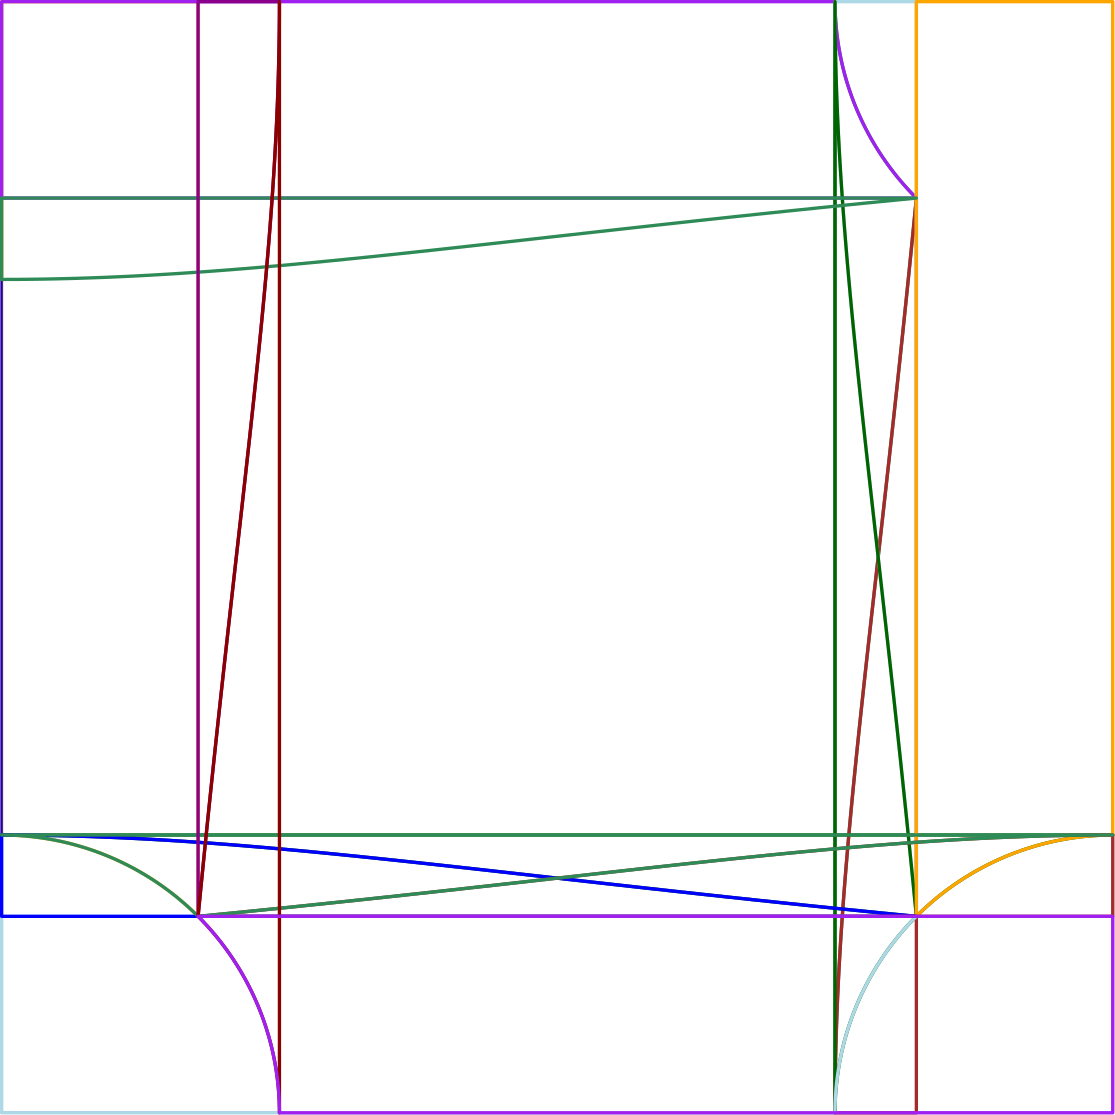 <?xml version="1.0"?>
<!DOCTYPE ipe SYSTEM "ipe.dtd">
<ipe version="70212" creator="Ipe 7.2.13">
<info created="D:20220410114817" modified="D:20220410121000"/>
<ipestyle name="basic">
<symbol name="arrow/arc(spx)">
<path stroke="sym-stroke" fill="sym-stroke" pen="sym-pen">
0 0 m
-1 0.333 l
-1 -0.333 l
h
</path>
</symbol>
<symbol name="arrow/farc(spx)">
<path stroke="sym-stroke" fill="white" pen="sym-pen">
0 0 m
-1 0.333 l
-1 -0.333 l
h
</path>
</symbol>
<symbol name="arrow/ptarc(spx)">
<path stroke="sym-stroke" fill="sym-stroke" pen="sym-pen">
0 0 m
-1 0.333 l
-0.8 0 l
-1 -0.333 l
h
</path>
</symbol>
<symbol name="arrow/fptarc(spx)">
<path stroke="sym-stroke" fill="white" pen="sym-pen">
0 0 m
-1 0.333 l
-0.8 0 l
-1 -0.333 l
h
</path>
</symbol>
<symbol name="mark/circle(sx)" transformations="translations">
<path fill="sym-stroke">
0.6 0 0 0.6 0 0 e
0.4 0 0 0.4 0 0 e
</path>
</symbol>
<symbol name="mark/disk(sx)" transformations="translations">
<path fill="sym-stroke">
0.6 0 0 0.6 0 0 e
</path>
</symbol>
<symbol name="mark/fdisk(sfx)" transformations="translations">
<group>
<path fill="sym-fill">
0.5 0 0 0.5 0 0 e
</path>
<path fill="sym-stroke" fillrule="eofill">
0.6 0 0 0.6 0 0 e
0.4 0 0 0.4 0 0 e
</path>
</group>
</symbol>
<symbol name="mark/box(sx)" transformations="translations">
<path fill="sym-stroke" fillrule="eofill">
-0.6 -0.6 m
0.6 -0.6 l
0.6 0.6 l
-0.6 0.6 l
h
-0.4 -0.4 m
0.4 -0.4 l
0.4 0.4 l
-0.4 0.4 l
h
</path>
</symbol>
<symbol name="mark/square(sx)" transformations="translations">
<path fill="sym-stroke">
-0.6 -0.6 m
0.6 -0.6 l
0.6 0.6 l
-0.6 0.6 l
h
</path>
</symbol>
<symbol name="mark/fsquare(sfx)" transformations="translations">
<group>
<path fill="sym-fill">
-0.5 -0.5 m
0.5 -0.5 l
0.5 0.5 l
-0.5 0.5 l
h
</path>
<path fill="sym-stroke" fillrule="eofill">
-0.6 -0.6 m
0.6 -0.6 l
0.6 0.6 l
-0.6 0.6 l
h
-0.4 -0.4 m
0.4 -0.4 l
0.4 0.4 l
-0.4 0.4 l
h
</path>
</group>
</symbol>
<symbol name="mark/cross(sx)" transformations="translations">
<group>
<path fill="sym-stroke">
-0.43 -0.57 m
0.57 0.43 l
0.43 0.57 l
-0.57 -0.43 l
h
</path>
<path fill="sym-stroke">
-0.43 0.57 m
0.57 -0.43 l
0.43 -0.57 l
-0.57 0.43 l
h
</path>
</group>
</symbol>
<symbol name="arrow/fnormal(spx)">
<path stroke="sym-stroke" fill="white" pen="sym-pen">
0 0 m
-1 0.333 l
-1 -0.333 l
h
</path>
</symbol>
<symbol name="arrow/pointed(spx)">
<path stroke="sym-stroke" fill="sym-stroke" pen="sym-pen">
0 0 m
-1 0.333 l
-0.8 0 l
-1 -0.333 l
h
</path>
</symbol>
<symbol name="arrow/fpointed(spx)">
<path stroke="sym-stroke" fill="white" pen="sym-pen">
0 0 m
-1 0.333 l
-0.8 0 l
-1 -0.333 l
h
</path>
</symbol>
<symbol name="arrow/linear(spx)">
<path stroke="sym-stroke" pen="sym-pen">
-1 0.333 m
0 0 l
-1 -0.333 l
</path>
</symbol>
<symbol name="arrow/fdouble(spx)">
<path stroke="sym-stroke" fill="white" pen="sym-pen">
0 0 m
-1 0.333 l
-1 -0.333 l
h
-1 0 m
-2 0.333 l
-2 -0.333 l
h
</path>
</symbol>
<symbol name="arrow/double(spx)">
<path stroke="sym-stroke" fill="sym-stroke" pen="sym-pen">
0 0 m
-1 0.333 l
-1 -0.333 l
h
-1 0 m
-2 0.333 l
-2 -0.333 l
h
</path>
</symbol>
<pen name="heavier" value="0.8"/>
<pen name="fat" value="1.2"/>
<pen name="ultrafat" value="2"/>
<symbolsize name="large" value="5"/>
<symbolsize name="small" value="2"/>
<symbolsize name="tiny" value="1.1"/>
<arrowsize name="large" value="10"/>
<arrowsize name="small" value="5"/>
<arrowsize name="tiny" value="3"/>
<color name="red" value="1 0 0"/>
<color name="green" value="0 1 0"/>
<color name="blue" value="0 0 1"/>
<color name="yellow" value="1 1 0"/>
<color name="orange" value="1 0.647 0"/>
<color name="gold" value="1 0.843 0"/>
<color name="purple" value="0.627 0.125 0.941"/>
<color name="gray" value="0.745"/>
<color name="brown" value="0.647 0.165 0.165"/>
<color name="navy" value="0 0 0.502"/>
<color name="pink" value="1 0.753 0.796"/>
<color name="seagreen" value="0.18 0.545 0.341"/>
<color name="turquoise" value="0.251 0.878 0.816"/>
<color name="violet" value="0.933 0.51 0.933"/>
<color name="darkblue" value="0 0 0.545"/>
<color name="darkcyan" value="0 0.545 0.545"/>
<color name="darkgray" value="0.663"/>
<color name="darkgreen" value="0 0.392 0"/>
<color name="darkmagenta" value="0.545 0 0.545"/>
<color name="darkorange" value="1 0.549 0"/>
<color name="darkred" value="0.545 0 0"/>
<color name="lightblue" value="0.678 0.847 0.902"/>
<color name="lightcyan" value="0.878 1 1"/>
<color name="lightgray" value="0.827"/>
<color name="lightgreen" value="0.565 0.933 0.565"/>
<color name="lightyellow" value="1 1 0.878"/>
<dashstyle name="dashed" value="[4] 0"/>
<dashstyle name="dotted" value="[1 3] 0"/>
<dashstyle name="dash dotted" value="[4 2 1 2] 0"/>
<dashstyle name="dash dot dotted" value="[4 2 1 2 1 2] 0"/>
<textsize name="large" value="\large"/>
<textsize name="Large" value="\Large"/>
<textsize name="LARGE" value="\LARGE"/>
<textsize name="huge" value="\huge"/>
<textsize name="Huge" value="\Huge"/>
<textsize name="small" value="\small"/>
<textsize name="footnote" value="\footnotesize"/>
<textsize name="tiny" value="\tiny"/>
<textstyle name="center" begin="\begin{center}" end="\end{center}"/>
<textstyle name="itemize" begin="\begin{itemize}" end="\end{itemize}"/>
<textstyle name="item" begin="\begin{itemize}\item{}" end="\end{itemize}"/>
<gridsize name="4 pts" value="4"/>
<gridsize name="8 pts (~3 mm)" value="8"/>
<gridsize name="16 pts (~6 mm)" value="16"/>
<gridsize name="32 pts (~12 mm)" value="32"/>
<gridsize name="10 pts (~3.5 mm)" value="10"/>
<gridsize name="20 pts (~7 mm)" value="20"/>
<gridsize name="14 pts (~5 mm)" value="14"/>
<gridsize name="28 pts (~10 mm)" value="28"/>
<gridsize name="56 pts (~20 mm)" value="56"/>
<anglesize name="90 deg" value="90"/>
<anglesize name="60 deg" value="60"/>
<anglesize name="45 deg" value="45"/>
<anglesize name="30 deg" value="30"/>
<anglesize name="22.5 deg" value="22.5"/>
<opacity name="10%" value="0.1"/>
<opacity name="30%" value="0.3"/>
<opacity name="50%" value="0.5"/>
<opacity name="75%" value="0.75"/>
<tiling name="falling" angle="-60" step="4" width="1"/>
<tiling name="rising" angle="30" step="4" width="1"/>
</ipestyle>
<page>
<layer name="alpha"/>
<view layers="alpha" active="alpha"/>
<path layer="alpha" stroke="orange" pen="fat">
-200 200 m
-200 -100 l
-198.255 -100.015 l
-196.51 -100.061 l
-194.766 -100.137 l
-193.024 -100.244 l
-191.284 -100.381 l
-189.547 -100.548 l
-187.813 -100.745 l
-186.083 -100.973 l
-184.357 -101.231 l
-182.635 -101.519 l
-180.919 -101.837 l
-179.209 -102.185 l
-177.505 -102.563 l
-175.808 -102.97 l
-174.118 -103.407 l
-172.436 -103.874 l
-170.763 -104.37 l
-169.098 -104.894 l
-167.443 -105.448 l
-165.798 -106.031 l
-164.163 -106.642 l
-162.539 -107.282 l
-160.927 -107.95 l
-159.326 -108.645 l
-157.738 -109.369 l
-156.163 -110.121 l
-154.601 -110.899 l
-153.053 -111.705 l
-151.519 -112.538 l
-150 -113.397 l
-148.496 -114.283 l
-147.008 -115.195 l
-145.536 -116.133 l
-144.081 -117.096 l
-142.642 -118.085 l
-141.221 -119.098 l
-139.818 -120.136 l
-138.434 -121.199 l
-137.068 -122.285 l
-135.721 -123.396 l
-134.394 -124.529 l
-133.087 -125.686 l
-131.8 -126.865 l
-130.534 -128.066 l
-129.289 -129.289 l
-129.289 200 l
h
</path>
<path stroke="blue" pen="heavier">
-200 -200 m
200 -200 l
200 200 l
-200 200 l
h
</path>
<path stroke="seagreen" pen="fat">
100 200 m
100 -200 l
100.015 -194.763 l
100.061 -189.522 l
100.137 -184.27 l
100.244 -179.005 l
100.381 -173.72 l
100.548 -168.411 l
100.745 -163.073 l
100.973 -157.701 l
101.231 -152.29 l
101.519 -146.834 l
101.837 -141.329 l
102.185 -135.769 l
102.563 -130.148 l
102.97 -124.461 l
103.407 -118.702 l
103.874 -112.866 l
104.37 -106.945 l
104.894 -100.934 l
105.448 -94.8258 l
106.031 -88.6139 l
106.642 -82.2912 l
107.282 -75.8502 l
107.95 -69.2832 l
108.645 -62.5822 l
109.369 -55.7388 l
110.121 -48.7441 l
110.899 -41.5889 l
111.705 -34.2634 l
112.538 -26.7573 l
113.397 -19.0599 l
114.283 -11.1596 l
115.195 -3.04419 l
116.133 5.29913 l
117.096 13.8841 l
118.085 22.7254 l
119.098 31.8385 l
120.136 41.2401 l
121.199 50.9481 l
122.285 60.9816 l
123.396 71.3611 l
124.529 82.1088 l
125.686 93.2486 l
126.865 104.806 l
128.066 116.81 l
129.289 129.289 l
128.066 130.534 l
126.865 131.8 l
125.686 133.087 l
124.529 134.394 l
123.396 135.721 l
122.285 137.068 l
121.199 138.434 l
120.136 139.818 l
119.098 141.221 l
118.085 142.642 l
117.096 144.081 l
116.133 145.536 l
115.195 147.008 l
114.283 148.496 l
113.397 150 l
112.538 151.519 l
111.705 153.053 l
110.899 154.601 l
110.121 156.163 l
109.369 157.738 l
108.645 159.326 l
107.95 160.927 l
107.282 162.539 l
106.642 164.163 l
106.031 165.798 l
105.448 167.443 l
104.894 169.098 l
104.37 170.763 l
103.874 172.436 l
103.407 174.118 l
102.97 175.808 l
102.563 177.505 l
102.185 179.209 l
101.837 180.919 l
101.519 182.635 l
101.231 184.357 l
100.973 186.083 l
100.745 187.813 l
100.548 189.547 l
100.381 191.284 l
100.244 193.024 l
100.137 194.766 l
100.061 196.51 l
100.015 198.255 l
h
</path>
<path stroke="purple" pen="fat">
-200 200 m
-200 129.289 l
129.289 129.289 l
128.066 130.534 l
126.865 131.8 l
125.686 133.087 l
124.529 134.394 l
123.396 135.721 l
122.285 137.068 l
121.199 138.434 l
120.136 139.818 l
119.098 141.221 l
118.085 142.642 l
117.096 144.081 l
116.133 145.536 l
115.195 147.008 l
114.283 148.496 l
113.397 150 l
112.538 151.519 l
111.705 153.053 l
110.899 154.601 l
110.121 156.163 l
109.369 157.738 l
108.645 159.326 l
107.95 160.927 l
107.282 162.539 l
106.642 164.163 l
106.031 165.798 l
105.448 167.443 l
104.894 169.098 l
104.37 170.763 l
103.874 172.436 l
103.407 174.118 l
102.97 175.808 l
102.563 177.505 l
102.185 179.209 l
101.837 180.919 l
101.519 182.635 l
101.231 184.357 l
100.973 186.083 l
100.745 187.813 l
100.548 189.547 l
100.381 191.284 l
100.244 193.024 l
100.137 194.766 l
100.061 196.51 l
100.015 198.255 l
100 200 l
h
</path>
<path stroke="brown" pen="fat">
100 -200 m
129.289 -200 l
129.289 129.289 l
128.066 116.81 l
126.865 104.806 l
125.686 93.2486 l
124.529 82.1088 l
123.396 71.3611 l
122.285 60.9816 l
121.199 50.9481 l
120.136 41.2401 l
119.098 31.8385 l
118.085 22.7254 l
117.096 13.8841 l
116.133 5.29913 l
115.195 -3.04419 l
114.283 -11.1596 l
113.397 -19.0599 l
112.538 -26.7573 l
111.705 -34.2634 l
110.899 -41.5889 l
110.121 -48.7441 l
109.369 -55.7388 l
108.645 -62.5822 l
107.95 -69.2832 l
107.282 -75.8502 l
106.642 -82.2912 l
106.031 -88.6139 l
105.448 -94.8258 l
104.894 -100.934 l
104.37 -106.945 l
103.874 -112.866 l
103.407 -118.702 l
102.97 -124.461 l
102.563 -130.148 l
102.185 -135.769 l
101.837 -141.329 l
101.519 -146.834 l
101.231 -152.29 l
100.973 -157.701 l
100.745 -163.073 l
100.548 -168.411 l
100.381 -173.72 l
100.244 -179.005 l
100.137 -184.27 l
100.061 -189.522 l
100.015 -194.763 l
h
</path>
<path stroke="lightblue" pen="fat">
100 200 m
100.015 194.763 l
100.061 189.522 l
100.137 184.27 l
100.244 179.005 l
100.381 173.72 l
100.548 168.411 l
100.745 163.073 l
100.973 157.701 l
101.231 152.29 l
101.519 146.834 l
101.837 141.329 l
102.185 135.769 l
102.563 130.148 l
102.97 124.461 l
103.407 118.702 l
103.874 112.866 l
104.37 106.945 l
104.894 100.934 l
105.448 94.8258 l
106.031 88.6139 l
106.642 82.2912 l
107.282 75.8502 l
107.95 69.2832 l
108.645 62.5822 l
109.369 55.7388 l
110.121 48.7441 l
110.899 41.5889 l
111.705 34.2634 l
112.538 26.7573 l
113.397 19.0599 l
114.283 11.1596 l
115.195 3.04419 l
116.133 -5.29913 l
117.096 -13.8841 l
118.085 -22.7254 l
119.098 -31.8385 l
120.136 -41.2401 l
121.199 -50.9481 l
122.285 -60.9816 l
123.396 -71.3611 l
124.529 -82.1088 l
125.686 -93.2486 l
126.865 -104.806 l
128.066 -116.81 l
129.289 -129.289 l
129.289 200 l
h
</path>
<path stroke="darkgreen" pen="fat">
100 200 m
100 -200 l
100.015 -198.255 l
100.061 -196.51 l
100.137 -194.766 l
100.244 -193.024 l
100.381 -191.284 l
100.548 -189.547 l
100.745 -187.813 l
100.973 -186.083 l
101.231 -184.357 l
101.519 -182.635 l
101.837 -180.919 l
102.185 -179.209 l
102.563 -177.505 l
102.97 -175.808 l
103.407 -174.118 l
103.874 -172.436 l
104.37 -170.763 l
104.894 -169.098 l
105.448 -167.443 l
106.031 -165.798 l
106.642 -164.163 l
107.282 -162.539 l
107.95 -160.927 l
108.645 -159.326 l
109.369 -157.738 l
110.121 -156.163 l
110.899 -154.601 l
111.705 -153.053 l
112.538 -151.519 l
113.397 -150 l
114.283 -148.496 l
115.195 -147.008 l
116.133 -145.536 l
117.096 -144.081 l
118.085 -142.642 l
119.098 -141.221 l
120.136 -139.818 l
121.199 -138.434 l
122.285 -137.068 l
123.396 -135.721 l
124.529 -134.394 l
125.686 -133.087 l
126.865 -131.8 l
128.066 -130.534 l
129.289 -129.289 l
128.066 -116.81 l
126.865 -104.806 l
125.686 -93.2486 l
124.529 -82.1088 l
123.396 -71.3611 l
122.285 -60.9816 l
121.199 -50.9481 l
120.136 -41.2401 l
119.098 -31.8385 l
118.085 -22.7254 l
117.096 -13.8841 l
116.133 -5.29913 l
115.195 3.04419 l
114.283 11.1596 l
113.397 19.0599 l
112.538 26.7573 l
111.705 34.2634 l
110.899 41.5889 l
110.121 48.7441 l
109.369 55.7388 l
108.645 62.5822 l
107.95 69.2832 l
107.282 75.8502 l
106.642 82.2912 l
106.031 88.6139 l
105.448 94.8258 l
104.894 100.934 l
104.37 106.945 l
103.874 112.866 l
103.407 118.702 l
102.97 124.461 l
102.563 130.148 l
102.185 135.769 l
101.837 141.329 l
101.519 146.834 l
101.231 152.29 l
100.973 157.701 l
100.745 163.073 l
100.548 168.411 l
100.381 173.72 l
100.244 179.005 l
100.137 184.27 l
100.061 189.522 l
100.015 194.763 l
h
</path>
<path stroke="lightblue" pen="fat">
-200 -129.289 m
-200 -200 l
100 -200 l
100.015 -198.255 l
100.061 -196.51 l
100.137 -194.766 l
100.244 -193.024 l
100.381 -191.284 l
100.548 -189.547 l
100.745 -187.813 l
100.973 -186.083 l
101.231 -184.357 l
101.519 -182.635 l
101.837 -180.919 l
102.185 -179.209 l
102.563 -177.505 l
102.97 -175.808 l
103.407 -174.118 l
103.874 -172.436 l
104.37 -170.763 l
104.894 -169.098 l
105.448 -167.443 l
106.031 -165.798 l
106.642 -164.163 l
107.282 -162.539 l
107.95 -160.927 l
108.645 -159.326 l
109.369 -157.738 l
110.121 -156.163 l
110.899 -154.601 l
111.705 -153.053 l
112.538 -151.519 l
113.397 -150 l
114.283 -148.496 l
115.195 -147.008 l
116.133 -145.536 l
117.096 -144.081 l
118.085 -142.642 l
119.098 -141.221 l
120.136 -139.818 l
121.199 -138.434 l
122.285 -137.068 l
123.396 -135.721 l
124.529 -134.394 l
125.686 -133.087 l
126.865 -131.8 l
128.066 -130.534 l
129.289 -129.289 l
h
</path>
<path stroke="darkgreen" pen="fat">
-200 -100 m
-194.763 -100.015 l
-189.522 -100.061 l
-184.27 -100.137 l
-179.005 -100.244 l
-173.72 -100.381 l
-168.411 -100.548 l
-163.073 -100.745 l
-157.701 -100.973 l
-152.29 -101.231 l
-146.834 -101.519 l
-141.329 -101.837 l
-135.769 -102.185 l
-130.148 -102.563 l
-124.461 -102.97 l
-118.702 -103.407 l
-112.866 -103.874 l
-106.945 -104.37 l
-100.934 -104.894 l
-94.8258 -105.448 l
-88.6139 -106.031 l
-82.2912 -106.642 l
-75.8502 -107.282 l
-69.2832 -107.95 l
-62.5822 -108.645 l
-55.7388 -109.369 l
-48.7441 -110.121 l
-41.5889 -110.899 l
-34.2634 -111.705 l
-26.7573 -112.538 l
-19.0599 -113.397 l
-11.1596 -114.283 l
-3.0441 -115.195 l
5.2991 -116.133 l
13.8841 -117.096 l
22.7254 -118.085 l
31.8385 -119.098 l
41.2401 -120.136 l
50.9481 -121.199 l
60.9816 -122.285 l
71.3611 -123.396 l
82.1088 -124.529 l
93.2486 -125.686 l
104.806 -126.865 l
116.81 -128.066 l
129.289 -129.289 l
130.534 -128.066 l
131.8 -126.865 l
133.087 -125.686 l
134.394 -124.529 l
135.721 -123.396 l
137.068 -122.285 l
138.434 -121.199 l
139.818 -120.136 l
141.221 -119.098 l
142.642 -118.085 l
144.081 -117.096 l
145.536 -116.133 l
147.008 -115.195 l
148.496 -114.283 l
150 -113.397 l
151.519 -112.538 l
153.053 -111.705 l
154.601 -110.899 l
156.163 -110.121 l
157.738 -109.369 l
159.326 -108.645 l
160.927 -107.95 l
162.539 -107.282 l
164.163 -106.642 l
165.798 -106.031 l
167.443 -105.448 l
169.098 -104.894 l
170.763 -104.37 l
172.436 -103.874 l
174.118 -103.407 l
175.808 -102.97 l
177.505 -102.563 l
179.209 -102.185 l
180.919 -101.837 l
182.635 -101.519 l
184.357 -101.231 l
186.083 -100.973 l
187.813 -100.745 l
189.547 -100.548 l
191.284 -100.381 l
193.024 -100.244 l
194.766 -100.137 l
196.51 -100.061 l
198.255 -100.015 l
200 -100 l
h
</path>
<path stroke="orange" pen="fat">
129.289 200 m
129.289 -129.289 l
130.534 -128.066 l
131.8 -126.865 l
133.087 -125.686 l
134.394 -124.529 l
135.721 -123.396 l
137.068 -122.285 l
138.434 -121.199 l
139.818 -120.136 l
141.221 -119.098 l
142.642 -118.085 l
144.081 -117.096 l
145.536 -116.133 l
147.008 -115.195 l
148.496 -114.283 l
150 -113.397 l
151.519 -112.538 l
153.053 -111.705 l
154.601 -110.899 l
156.163 -110.121 l
157.738 -109.369 l
159.326 -108.645 l
160.927 -107.95 l
162.539 -107.282 l
164.163 -106.642 l
165.798 -106.031 l
167.443 -105.448 l
169.098 -104.894 l
170.763 -104.37 l
172.436 -103.874 l
174.118 -103.407 l
175.808 -102.97 l
177.505 -102.563 l
179.209 -102.185 l
180.919 -101.837 l
182.635 -101.519 l
184.357 -101.231 l
186.083 -100.973 l
187.813 -100.745 l
189.547 -100.548 l
191.284 -100.381 l
193.024 -100.244 l
194.766 -100.137 l
196.51 -100.061 l
198.255 -100.015 l
200 -100 l
200 200 l
h
</path>
<path stroke="blue" pen="fat">
-200 -100 m
-200 -129.289 l
129.289 -129.289 l
116.81 -128.066 l
104.806 -126.865 l
93.2486 -125.686 l
82.1088 -124.529 l
71.3611 -123.396 l
60.9816 -122.285 l
50.9481 -121.199 l
41.2401 -120.136 l
31.8385 -119.098 l
22.7254 -118.085 l
13.8841 -117.096 l
5.2991 -116.133 l
-3.0441 -115.195 l
-11.1596 -114.283 l
-19.0599 -113.397 l
-26.7573 -112.538 l
-34.2634 -111.705 l
-41.5889 -110.899 l
-48.7441 -110.121 l
-55.7388 -109.369 l
-62.5822 -108.645 l
-69.2832 -107.95 l
-75.8502 -107.282 l
-82.2912 -106.642 l
-88.6139 -106.031 l
-94.8258 -105.448 l
-100.934 -104.894 l
-106.945 -104.37 l
-112.866 -103.874 l
-118.702 -103.407 l
-124.461 -102.97 l
-130.148 -102.563 l
-135.769 -102.185 l
-141.329 -101.837 l
-146.834 -101.519 l
-152.29 -101.231 l
-157.701 -100.973 l
-163.073 -100.745 l
-168.411 -100.548 l
-173.72 -100.381 l
-179.005 -100.244 l
-184.27 -100.137 l
-189.522 -100.061 l
-194.763 -100.015 l
h
</path>
<path stroke="brown" pen="fat">
-129.289 -129.289 m
200 -129.289 l
200 -100 l
194.763 -100.015 l
189.522 -100.061 l
184.27 -100.137 l
179.005 -100.244 l
173.72 -100.381 l
168.411 -100.548 l
163.073 -100.745 l
157.701 -100.973 l
152.29 -101.231 l
146.834 -101.519 l
141.329 -101.837 l
135.769 -102.185 l
130.148 -102.563 l
124.461 -102.97 l
118.702 -103.407 l
112.866 -103.874 l
106.945 -104.37 l
100.934 -104.894 l
94.825 -105.448 l
88.613 -106.031 l
82.291 -106.642 l
75.85 -107.282 l
69.283 -107.95 l
62.582 -108.645 l
55.738 -109.369 l
48.744 -110.121 l
41.588 -110.899 l
34.263 -111.705 l
26.757 -112.538 l
19.059 -113.397 l
11.159 -114.283 l
3.044 -115.195 l
-5.299 -116.133 l
-13.884 -117.096 l
-22.725 -118.085 l
-31.838 -119.098 l
-41.24 -120.136 l
-50.948 -121.199 l
-60.981 -122.285 l
-71.361 -123.396 l
-82.108 -124.529 l
-93.248 -125.686 l
-104.806 -126.865 l
-116.81 -128.066 l
h
</path>
<path stroke="seagreen" pen="fat">
-200 -100 m
-198.255 -100.015 l
-196.51 -100.061 l
-194.766 -100.137 l
-193.024 -100.244 l
-191.284 -100.381 l
-189.547 -100.548 l
-187.813 -100.745 l
-186.083 -100.973 l
-184.357 -101.231 l
-182.635 -101.519 l
-180.919 -101.837 l
-179.209 -102.185 l
-177.505 -102.563 l
-175.808 -102.97 l
-174.118 -103.407 l
-172.436 -103.874 l
-170.763 -104.37 l
-169.098 -104.894 l
-167.443 -105.448 l
-165.798 -106.031 l
-164.163 -106.642 l
-162.539 -107.282 l
-160.927 -107.95 l
-159.326 -108.645 l
-157.738 -109.369 l
-156.163 -110.121 l
-154.601 -110.899 l
-153.053 -111.705 l
-151.519 -112.538 l
-150 -113.397 l
-148.496 -114.283 l
-147.008 -115.195 l
-145.536 -116.133 l
-144.081 -117.096 l
-142.642 -118.085 l
-141.221 -119.098 l
-139.818 -120.136 l
-138.434 -121.199 l
-137.068 -122.285 l
-135.721 -123.396 l
-134.394 -124.529 l
-133.087 -125.686 l
-131.8 -126.865 l
-130.534 -128.066 l
-129.289 -129.289 l
-116.81 -128.066 l
-104.806 -126.865 l
-93.248 -125.686 l
-82.108 -124.529 l
-71.361 -123.396 l
-60.981 -122.285 l
-50.948 -121.199 l
-41.24 -120.136 l
-31.838 -119.098 l
-22.725 -118.085 l
-13.884 -117.096 l
-5.299 -116.133 l
3.044 -115.195 l
11.159 -114.283 l
19.059 -113.397 l
26.757 -112.538 l
34.263 -111.705 l
41.588 -110.899 l
48.744 -110.121 l
55.738 -109.369 l
62.582 -108.645 l
69.283 -107.95 l
75.85 -107.282 l
82.291 -106.642 l
88.613 -106.031 l
94.825 -105.448 l
100.934 -104.894 l
106.945 -104.37 l
112.866 -103.874 l
118.702 -103.407 l
124.461 -102.97 l
130.148 -102.563 l
135.769 -102.185 l
141.329 -101.837 l
146.834 -101.519 l
152.29 -101.231 l
157.701 -100.973 l
163.073 -100.745 l
168.411 -100.548 l
173.72 -100.381 l
179.005 -100.244 l
184.27 -100.137 l
189.522 -100.061 l
194.763 -100.015 l
200 -100 l
h
</path>
<path stroke="seagreen" pen="fat">
-200 129.289 m
-200 100 l
-194.763 100.015 l
-189.522 100.061 l
-184.27 100.137 l
-179.005 100.244 l
-173.72 100.381 l
-168.411 100.548 l
-163.073 100.745 l
-157.701 100.973 l
-152.29 101.231 l
-146.834 101.519 l
-141.329 101.837 l
-135.769 102.185 l
-130.148 102.563 l
-124.461 102.97 l
-118.702 103.407 l
-112.866 103.874 l
-106.945 104.37 l
-100.934 104.894 l
-94.825 105.448 l
-88.613 106.031 l
-82.291 106.642 l
-75.85 107.282 l
-69.283 107.95 l
-62.582 108.645 l
-55.738 109.369 l
-48.744 110.121 l
-41.588 110.899 l
-34.263 111.705 l
-26.757 112.538 l
-19.059 113.397 l
-11.159 114.283 l
-3.044 115.195 l
5.299 116.133 l
13.884 117.096 l
22.725 118.085 l
31.838 119.098 l
41.24 120.136 l
50.948 121.199 l
60.981 122.285 l
71.361 123.396 l
82.108 124.529 l
93.248 125.686 l
104.806 126.865 l
116.81 128.066 l
129.289 129.289 l
h
</path>
<path stroke="darkmagenta" pen="fat">
-129.289 200 m
-129.289 -129.289 l
-128.066 -116.81 l
-126.865 -104.806 l
-125.686 -93.248 l
-124.529 -82.108 l
-123.396 -71.361 l
-122.285 -60.981 l
-121.199 -50.948 l
-120.136 -41.24 l
-119.098 -31.838 l
-118.085 -22.725 l
-117.096 -13.884 l
-116.133 -5.299 l
-115.195 3.044 l
-114.283 11.159 l
-113.397 19.059 l
-112.538 26.757 l
-111.705 34.263 l
-110.899 41.588 l
-110.121 48.744 l
-109.369 55.738 l
-108.645 62.582 l
-107.95 69.283 l
-107.282 75.85 l
-106.642 82.291 l
-106.031 88.613 l
-105.448 94.825 l
-104.894 100.934 l
-104.37 106.945 l
-103.874 112.866 l
-103.407 118.702 l
-102.97 124.461 l
-102.563 130.148 l
-102.185 135.769 l
-101.837 141.329 l
-101.519 146.834 l
-101.231 152.29 l
-100.973 157.701 l
-100.745 163.073 l
-100.548 168.411 l
-100.381 173.72 l
-100.244 179.005 l
-100.137 184.27 l
-100.061 189.522 l
-100.015 194.763 l
-100 200 l
h
</path>
<path stroke="darkred" pen="fat">
-129.289 -129.289 m
-128.066 -130.534 l
-126.865 -131.8 l
-125.686 -133.087 l
-124.529 -134.394 l
-123.396 -135.721 l
-122.285 -137.068 l
-121.199 -138.434 l
-120.136 -139.818 l
-119.098 -141.221 l
-118.085 -142.642 l
-117.096 -144.081 l
-116.133 -145.536 l
-115.195 -147.008 l
-114.283 -148.496 l
-113.397 -150 l
-112.538 -151.519 l
-111.705 -153.053 l
-110.899 -154.601 l
-110.121 -156.163 l
-109.369 -157.738 l
-108.645 -159.326 l
-107.95 -160.927 l
-107.282 -162.539 l
-106.642 -164.163 l
-106.031 -165.798 l
-105.448 -167.443 l
-104.894 -169.098 l
-104.37 -170.763 l
-103.874 -172.436 l
-103.407 -174.118 l
-102.97 -175.808 l
-102.563 -177.505 l
-102.185 -179.209 l
-101.837 -180.919 l
-101.519 -182.635 l
-101.231 -184.357 l
-100.973 -186.083 l
-100.745 -187.813 l
-100.548 -189.547 l
-100.381 -191.284 l
-100.244 -193.024 l
-100.137 -194.766 l
-100.061 -196.51 l
-100.015 -198.255 l
-100 -200 l
-100 200 l
-100.015 194.763 l
-100.061 189.522 l
-100.137 184.27 l
-100.244 179.005 l
-100.381 173.72 l
-100.548 168.411 l
-100.745 163.073 l
-100.973 157.701 l
-101.231 152.29 l
-101.519 146.834 l
-101.837 141.329 l
-102.185 135.769 l
-102.563 130.148 l
-102.97 124.461 l
-103.407 118.702 l
-103.874 112.866 l
-104.37 106.945 l
-104.894 100.934 l
-105.448 94.825 l
-106.031 88.613 l
-106.642 82.291 l
-107.282 75.85 l
-107.95 69.283 l
-108.645 62.582 l
-109.369 55.738 l
-110.121 48.744 l
-110.899 41.588 l
-111.705 34.263 l
-112.538 26.757 l
-113.397 19.059 l
-114.283 11.159 l
-115.195 3.044 l
-116.133 -5.299 l
-117.096 -13.884 l
-118.085 -22.725 l
-119.098 -31.838 l
-120.136 -41.24 l
-121.199 -50.948 l
-122.285 -60.981 l
-123.396 -71.361 l
-124.529 -82.108 l
-125.686 -93.248 l
-126.865 -104.806 l
-128.066 -116.81 l
h
</path>
<path stroke="purple" pen="fat">
-129.289 -129.289 m
-128.066 -130.534 l
-126.865 -131.8 l
-125.686 -133.087 l
-124.529 -134.394 l
-123.396 -135.721 l
-122.285 -137.068 l
-121.199 -138.434 l
-120.136 -139.818 l
-119.098 -141.221 l
-118.085 -142.642 l
-117.096 -144.081 l
-116.133 -145.536 l
-115.195 -147.008 l
-114.283 -148.496 l
-113.397 -150 l
-112.538 -151.519 l
-111.705 -153.053 l
-110.899 -154.601 l
-110.121 -156.163 l
-109.369 -157.738 l
-108.645 -159.326 l
-107.95 -160.927 l
-107.282 -162.539 l
-106.642 -164.163 l
-106.031 -165.798 l
-105.448 -167.443 l
-104.894 -169.098 l
-104.37 -170.763 l
-103.874 -172.436 l
-103.407 -174.118 l
-102.97 -175.808 l
-102.563 -177.505 l
-102.185 -179.209 l
-101.837 -180.919 l
-101.519 -182.635 l
-101.231 -184.357 l
-100.973 -186.083 l
-100.745 -187.813 l
-100.548 -189.547 l
-100.381 -191.284 l
-100.244 -193.024 l
-100.137 -194.766 l
-100.061 -196.51 l
-100.015 -198.255 l
-100 -200 l
200 -200 l
200 -129.289 l
h
</path>
</page>
</ipe>
